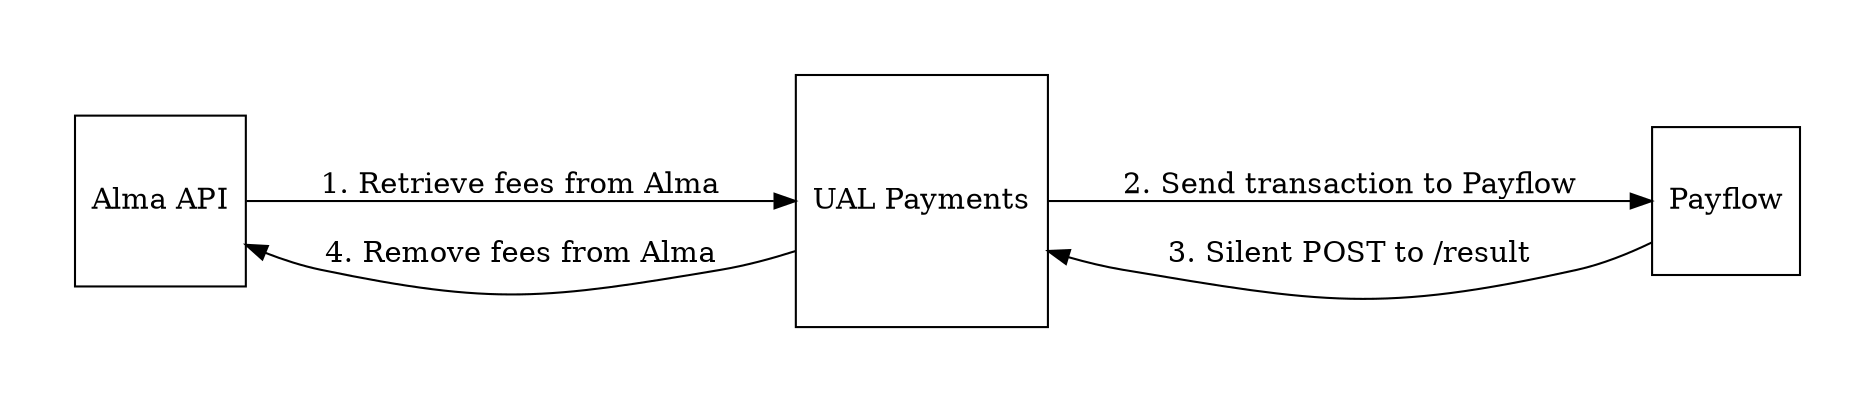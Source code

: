 // Build this by running dot -Tsvg successful_payment.dot -o successful_payment.svg
digraph Payments {
  graph [
    pad="0.5",
    nodesep="1",
    ranksep="1"
  ];
  node[shape = square];
  rankdir=LR;
  overlap=false;
  "Alma API" -> "UAL Payments" [label="1. Retrieve fees from Alma"];
  "UAL Payments" -> "Payflow" [label="2. Send transaction to Payflow"];
  "Payflow" -> "UAL Payments" [label="3. Silent POST to /result"];
  "UAL Payments" -> "Alma API" [label="4. Remove fees from Alma"];
}
